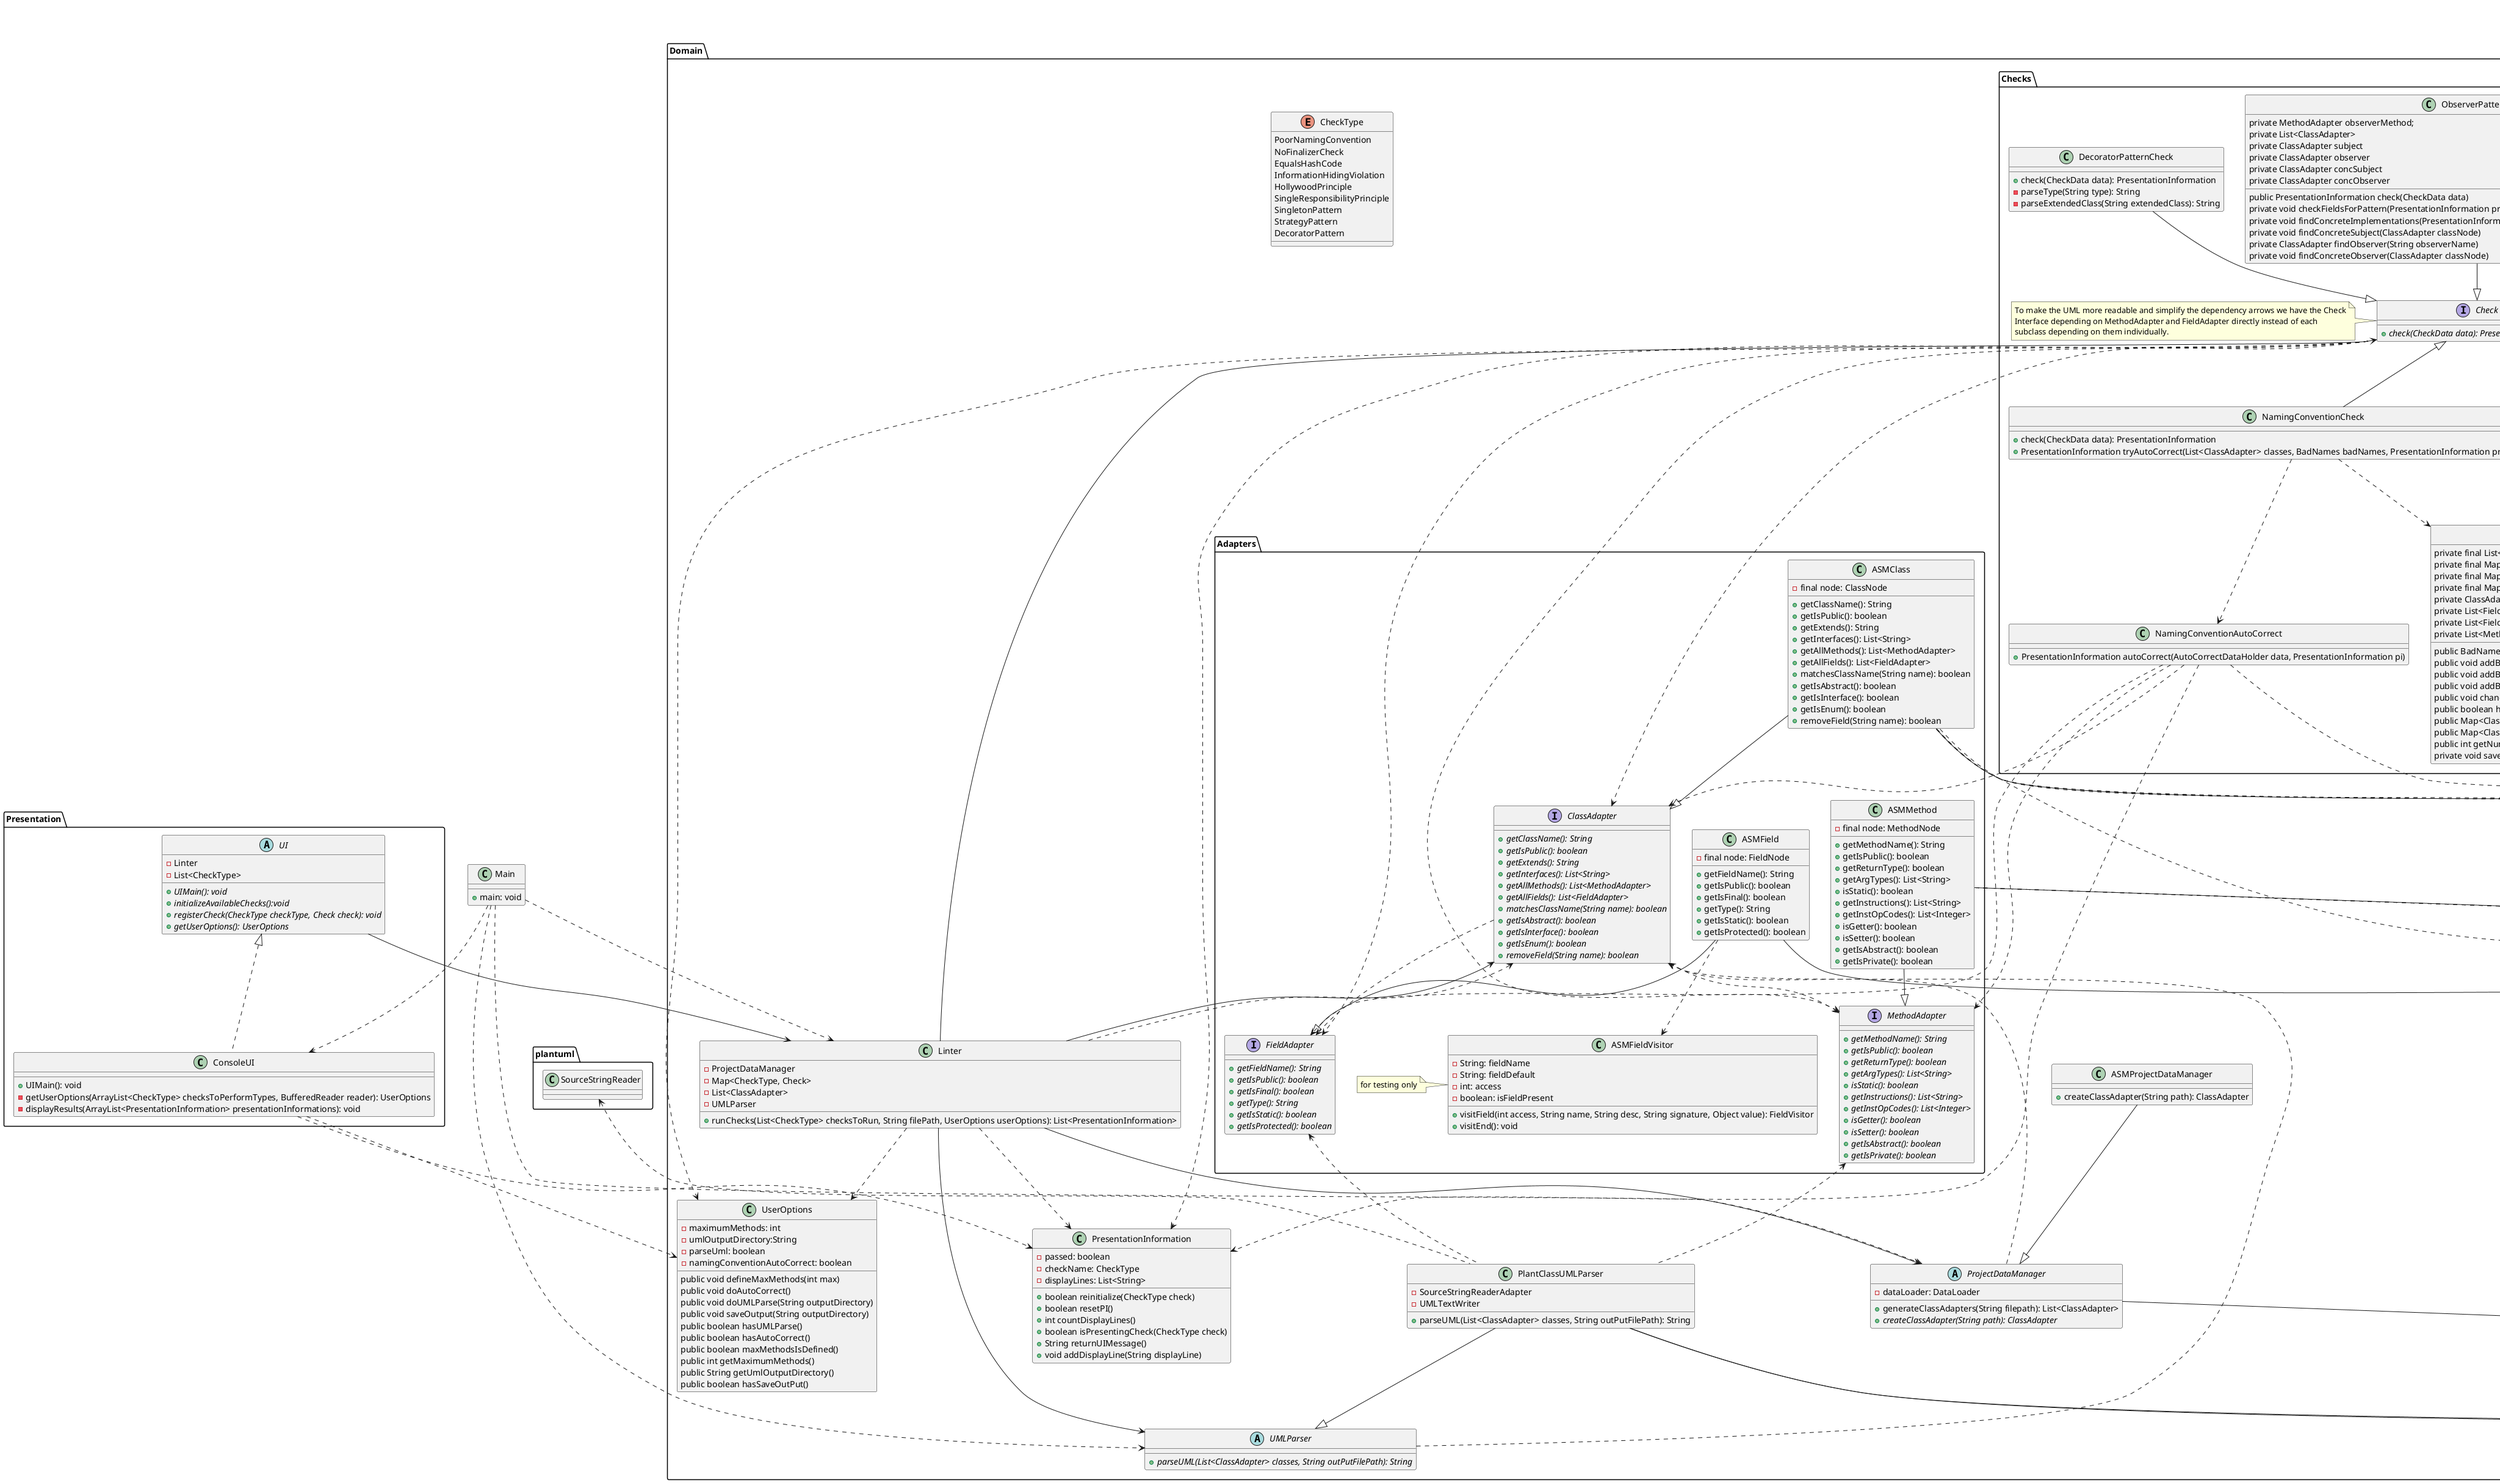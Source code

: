 @startuml
'https://plantuml.com/class-diagram

package DataSource{
    interface DataLoader{
    +{abstract} loadFileBytes(String name): byte[]
    }
    class DefaultDataLoader{
    +{method} loadFileBytes(String name): byte[]
    }
    interface UMLTextWriter{
    +{abstract} writeUMLText(String filepath, String umltext): void
    }
    abstract class SourceStringReaderAdapter{
    +{abstract} generateImage(String source, File outputFile): void
    }
    class PrintWriterUMLTextWriter {
    +{method} writeUMLText(String filepath, String umltext): void
    }
    class PlantUMLSourceStringReader {
    +{method} generateImage(String source, File outputFile): void
    }
    class ConcreteClassLoader{
        +{method} defineClass(String name, byte[] b): class
    }
    class ASMClassWriterFacade{
        -{field} ASMFieldVisitor: ASMFieldVisitor
        -{field} String: className
        -{field} ClassReader: reader
        -{field} ClassWriter: writer
        +{method} addField(String fieldName, int accessOpcode): byte[]
        +{method} publicizeMethod(): byte[]
    }
    PlantUMLSourceStringReader --|> SourceStringReaderAdapter
    PrintWriterUMLTextWriter --|> UMLTextWriter
}




package Domain{
    package Adapters{
        interface ClassAdapter{
            +{abstract} getClassName(): String
            +{abstract} getIsPublic(): boolean
            +{abstract} getExtends(): String
            +{abstract} getInterfaces(): List<String>
            +{abstract} getAllMethods(): List<MethodAdapter>
            +{abstract} getAllFields(): List<FieldAdapter>
            +{abstract} matchesClassName(String name): boolean
            +{abstract} getIsAbstract(): boolean
            +{abstract} getIsInterface(): boolean
            +{abstract} getIsEnum(): boolean
            +{abstract} removeField(String name): boolean
        }

        class ASMClass{
            -{field} final node: ClassNode
            +{method} getClassName(): String
            +{method} getIsPublic(): boolean
            +{method} getExtends(): String
            +{method} getInterfaces(): List<String>
            +{method} getAllMethods(): List<MethodAdapter>
            +{method} getAllFields(): List<FieldAdapter>
            +{method} matchesClassName(String name): boolean
            +{method} getIsAbstract(): boolean
            +{method} getIsInterface(): boolean
            +{method} getIsEnum(): boolean
            +{method} removeField(String name): boolean
        }
        interface FieldAdapter{
            +{abstract} getFieldName(): String
            +{abstract} getIsPublic(): boolean
            +{abstract} getIsFinal(): boolean
            +{abstract} getType(): String
            +{abstract} getIsStatic(): boolean
            +{abstract} getIsProtected(): boolean
        }
        class ASMField{
            -{field} final node: FieldNode
            +{method} getFieldName(): String
            +{method} getIsPublic(): boolean
            +{method} getIsFinal(): boolean
            +{method} getType(): String
            +{method} getIsStatic(): boolean
            +{method} getIsProtected(): boolean
        }
        interface MethodAdapter{
            +{abstract} getMethodName(): String
            +{abstract} getIsPublic(): boolean
            +{abstract} getReturnType(): boolean
            +{abstract} getArgTypes(): List<String>
            +{abstract} isStatic(): boolean
            +{abstract} getInstructions(): List<String>
            +{abstract} getInstOpCodes(): List<Integer>
            +{abstract} isGetter(): boolean
            +{abstract} isSetter(): boolean
            +{abstract} getIsAbstract(): boolean
            +{abstract} getIsPrivate(): boolean
        }
        class ASMMethod{
            -{field} final node: MethodNode
            +{method} getMethodName(): String
            +{method} getIsPublic(): boolean
            +{method} getReturnType(): boolean
            +{method} getArgTypes(): List<String>
            +{method} isStatic(): boolean
            +{method} getInstructions(): List<String>
            +{method} getInstOpCodes(): List<Integer>
            +{method} isGetter(): boolean
            +{method} isSetter(): boolean
            +{method} getIsAbstract(): boolean
            +{method} getIsPrivate(): boolean
        }



        class ASMFieldVisitor{
            -{field} String: fieldName
            -{field} String: fieldDefault
            -{field} int: access
            -{field} boolean: isFieldPresent
            +{method} visitField(int access, String name, String desc, String signature, Object value): FieldVisitor
            +{method} visitEnd(): void
        }

        note left: for testing only

        ASMClass .down.> ASMClassWriterFacade
        ASMClass ..> ConcreteClassLoader
        ASMField ..> ASMFieldVisitor
    }


    package Checks{

        interface Check {
            +{abstract} check(CheckData data): PresentationInformation
        }
        note left
        To make the UML more readable and simplify the dependency arrows we have the Check
        Interface depending on MethodAdapter and FieldAdapter directly instead of each
        subclass depending on them individually.
        end note
        class CheckData {
            -{field} List<ClassAdapter> classes
            -{field} UserOptions userOptions
            +{method} getClasses(): List<ClassAdapter>
            +{method} getUserOptions(): UserOptions
            +{method} hasUserOptions(): boolean
        }
        class ObserverPatternCheck{
        private MethodAdapter observerMethod;
            private List<ClassAdapter>
            private ClassAdapter subject
            private ClassAdapter observer
            private ClassAdapter concSubject
            private ClassAdapter concObserver
            public PresentationInformation check(CheckData data)
            private void checkFieldsForPattern(PresentationInformation presentationInformation, ClassAdapter classAdapter)
            private void findConcreteImplementations(PresentationInformation presentationInformation)
            private void findConcreteSubject(ClassAdapter classNode)
            private ClassAdapter findObserver(String observerName)
            private void findConcreteObserver(ClassAdapter classNode)
        }
        class DecoratorPatternCheck{
            +{method} check(CheckData data): PresentationInformation
            -{method} parseType(String type): String
            -{method} parseExtendedClass(String extendedClass): String
        }
        class EqualsHashCodeCheck{
            +{method} check(CheckData data): PresentationInformation
        }
        class HollywoodPrincipleCheck{
            +{method} check(CheckData data): PresentationInformation
            -{method} formatLine(ClassAdapter highLevelClass, ClassAdapter lowLevelClass): String
            -{method} checkDependsOn(ClassAdapter highLevelClass, ClassAdapter lowLevelClass): boolean
            -{method} checkAllInstructionsForDependency(String className, List<String> instructions): boolean
            -{method} getHighLevelClass(ClassAdapter lowLevelClass, List<ClassAdapter> allClasses): ClassAdapter
            -{method} getHighLevelClasses(ClassAdapter lowLevelClass, List<ClassAdapter> allClasses):  List<ClassAdapter>
            -{method} convertTypeToName(String type): String
        }
        class InformationHidingCheck{
            +{method} check(CheckData data): PresentationInformation
        }
        class AutoCorrectDataHolder{
            -classNames: List<ClassAdapter>
            -badNames: BadNames
            +Map<ClassAdapter, List<FieldAdapter>> getBadFields()
            +Map<ClassAdapter, List<MethodAdapter>> getBadMethodNames()
            +boolean areThereClassNameViolations()
            +boolean verifyDataFormat()
        }
        class NamingConventionAutoCorrect {
            +{method} PresentationInformation autoCorrect(AutoCorrectDataHolder data, PresentationInformation pi)
        }
        class DataClassCheck{
            +{method} check(CheckData data): PresentationInformation
            +{method} boolean checkIfAllGettersAndSetters(List<MethodAdapter> methods)
        }
        class NamingConventionCheck {
            +{method} check(CheckData data): PresentationInformation
            +{method} PresentationInformation tryAutoCorrect(List<ClassAdapter> classes, BadNames badNames, PresentationInformation presentationInformation)
        }
        class NoFinalizerCheck {
            +{method} check(CheckData data): PresentationInformation
            -{method} lookForFinalize(ClassAdapter classAdapter): boolean
        }
        class SingleResponsibilityPrincipleCheck {
            +{method} check(CheckData data): PresentationInformation
        }
        class SingletonPatternCheck {
            +{method} check(CheckData data): PresentationInformation
        }
        class StrategyPatternCheck {
            +{method} check(CheckData data): PresentationInformation
            -{method} formatDisplayLine(ClassAdapter abstractStrategy, List<ClassAdapter> concreteStrategies): String
            -{method} findLowerLevelClasses(ClassAdapter strategyClass, List<ClassAdapter> classes): List<ClassAdapter>
            -{method} allClassesThatExtend(String className, List<ClassAdapter> classes): List<ClassAdapter>
            -{method} allClassesThatImplement(String className, List<ClassAdapter> classes): List<ClassAdapter>
        }

        class BadNames {
            private final List<String> badClassNames
            private final Map<ClassAdapter, List<FieldAdapter>> badFieldNameMap
            private final Map<ClassAdapter, List<FieldAdapter>> badFinalFieldNameMap
            private final Map<ClassAdapter, List<MethodAdapter>> badMethodNameMap
            private ClassAdapter currentAdapter
            private List<FieldAdapter> currentFields
            private List<FieldAdapter> currentFinalFields
            private List<MethodAdapter> currentMethods

            public BadNames()
            public void addBadClassName(String className)
            public void addBadMethodName(MethodAdapter method)
            public void addBadFieldName(FieldAdapter field, boolean isFinal)
            public void changeClassAdapter(ClassAdapter newAdapter)
            public boolean hasClassNameViolations()
            public Map<ClassAdapter, List<FieldAdapter>> getBadFields()
            public Map<ClassAdapter, List<MethodAdapter>> getBadMethods()
            public int getNumberOfBadClassNames()
            private void saveCurrentAdapterData()
        }
    }

    enum CheckType{
        PoorNamingConvention
        NoFinalizerCheck
        EqualsHashCode
        InformationHidingViolation
        HollywoodPrinciple
        SingleResponsibilityPrinciple
        SingletonPattern
        StrategyPattern
        DecoratorPattern
    }

    class UserOptions {
        -{field} maximumMethods: int
        -{field} umlOutputDirectory:String
        -{field} parseUml: boolean
        -{field} namingConventionAutoCorrect: boolean
        public void defineMaxMethods(int max)
        public void doAutoCorrect()
        public void doUMLParse(String outputDirectory)
        public void saveOutput(String outputDirectory)
        public boolean hasUMLParse()
        public boolean hasAutoCorrect()
        public boolean maxMethodsIsDefined()
        public int getMaximumMethods()
        public String getUmlOutputDirectory()
        public boolean hasSaveOutPut()
    }

    class PresentationInformation{
        -{field} passed: boolean
        -{field} checkName: CheckType
        -{field} displayLines: List<String>
        +boolean reinitialize(CheckType check)
        +boolean resetPI()
        +int countDisplayLines()
        +boolean isPresentingCheck(CheckType check)
        +String returnUIMessage()
        +void addDisplayLine(String displayLine)
    }

    class ASMProjectDataManager{
        +{method} createClassAdapter(String path): ClassAdapter
    }

    abstract class ProjectDataManager {
        -{field} dataLoader: DataLoader
        +{method} generateClassAdapters(String filepath): List<ClassAdapter>
        +{abstract} createClassAdapter(String path): ClassAdapter
    }

    class Linter {
        -{field} ProjectDataManager
        -{field} Map<CheckType, Check>
        -{field} List<ClassAdapter>
        -{field} UMLParser
        +{method} runChecks(List<CheckType> checksToRun, String filePath, UserOptions userOptions): List<PresentationInformation>
    }

    class PlantClassUMLParser {
    -{field} SourceStringReaderAdapter
    -{field} UMLTextWriter
    +{method} parseUML(List<ClassAdapter> classes, String outPutFilePath): String
    }

    abstract class UMLParser {
    +{abstract} parseUML(List<ClassAdapter> classes, String outPutFilePath): String
    }
}




package Presentation {
    abstract class UI {
        -{field} Linter
        -{field} List<CheckType>
        +{abstract} UIMain(): void
        +{abstract} initializeAvailableChecks():void
        +{abstract} registerCheck(CheckType checkType, Check check): void
        +{abstract} getUserOptions(): UserOptions
    }
    class ConsoleUI {
        +{method} UIMain(): void
        -{method} getUserOptions(ArrayList<CheckType> checksToPerformTypes, BufferedReader reader): UserOptions
        -{method} displayResults(ArrayList<PresentationInformation> presentationInformations): void
    }
}




package Java {
 class FileInputStream {
 }
}


package ASM {
    class FieldNode{
    }
    class MethodNode{
    }
    class ClassNode{
    }
    class MethodInsnNode{
    }
    class InsnList{
    }
}

package plantuml{
    class SourceStringReader
}

class Main {
    +{method} main: void
}

Main ..> ProjectDataManager
Main ..> UMLParser
Main ..> Linter
Main ..> ConsoleUI
ConsoleUI ..> UserOptions
ConsoleUI ..> PresentationInformation
UI --> Linter
PlantClassUMLParser .up.> FieldAdapter
PlantClassUMLParser .up.> SourceStringReader
PlantClassUMLParser .up.> MethodAdapter
PlantClassUMLParser --> SourceStringReaderAdapter
PlantClassUMLParser --> UMLTextWriter
PlantClassUMLParser --|> UMLParser
UMLParser ..> ClassAdapter
Linter --> ProjectDataManager
Linter -up-> Check
Linter -up-> ClassAdapter
Linter --> UMLParser
Linter ..> PresentationInformation
Linter ..> UserOptions
Linter .up.> ClassAdapter
ASMProjectDataManager --|> ProjectDataManager
ProjectDataManager -down-> DataLoader
ProjectDataManager ..> ClassAdapter
Check ..> MethodAdapter
Check ..> FieldAdapter
StrategyPatternCheck --|> Check
Check --> CheckData
'SingletonPatternCheck ..> MethodAdapter
'SingletonPatternCheck ..> FieldAdapter
SingletonPatternCheck -up-|> Check
'SingleResponsibilityPrincipleCheck ..> MethodAdapter
SingleResponsibilityPrincipleCheck --|> Check
'NoFinalizerCheck ..> MethodAdapter
NoFinalizerCheck -up-|> Check
NamingConventionCheck -up-|> Check
'NamingConventionCheck ..> FieldAdapter
'NamingConventionCheck ..> MethodAdapter
NamingConvention ..>AutoCorrectDataHolder
NamingConventionCheck ..> NamingConventionAutoCorrect
NamingConventionAutoCorrect ..> ClassAdapter
NamingConventionAutoCorrect ..> FieldAdapter
NamingConventionAutoCorrect ..> MethodAdapter
NamingConventionAutoCorrect ..> PresentationInformation
NamingConventionAutoCorrect ..>DataHolder
InformationHidingCheck --|> Check
'InformationHidingCheck ..> MethodAdapter
HollywoodPrincipleCheck -up-|> Check
'HollywoodPrincipleCheck ..> MethodAdapter
'HollywoodPrincipleCheck ..> FieldAdapter
EqualsHashCodeCheck --|> Check
'EqualsHashCodeCheck ..> MethodAdapter
DecoratorPatternCheck --|> Check
ObserverPatternCheck --|> Check
NamingConventionCheck ..> BadNames
'DecoratorPatternCheck ..> FieldAdapter
Check ..> ClassAdapter
Check ..> UserOptions
Check ..> PresentationInformation
ASMMethod --> MethodNode
ASMMethod --|> MethodAdapter
ASMField --> FieldNode
ASMField --|> FieldAdapter
ASMClass --|> ClassAdapter
ASMClass --> ClassNode
ASMClass ..> MethodNode
ASMClass ..> FieldNode
ASMMethod ..> InsnList
ASMMethod ..> MethodInsnNode
ClassAdapter ..> MethodAdapter
ClassAdapter ..> FieldAdapter
DefaultDataLoader --|> DataLoader
DefaultDataLoader .up.> FileInputStream
UI <|.. ConsoleUI
@enduml